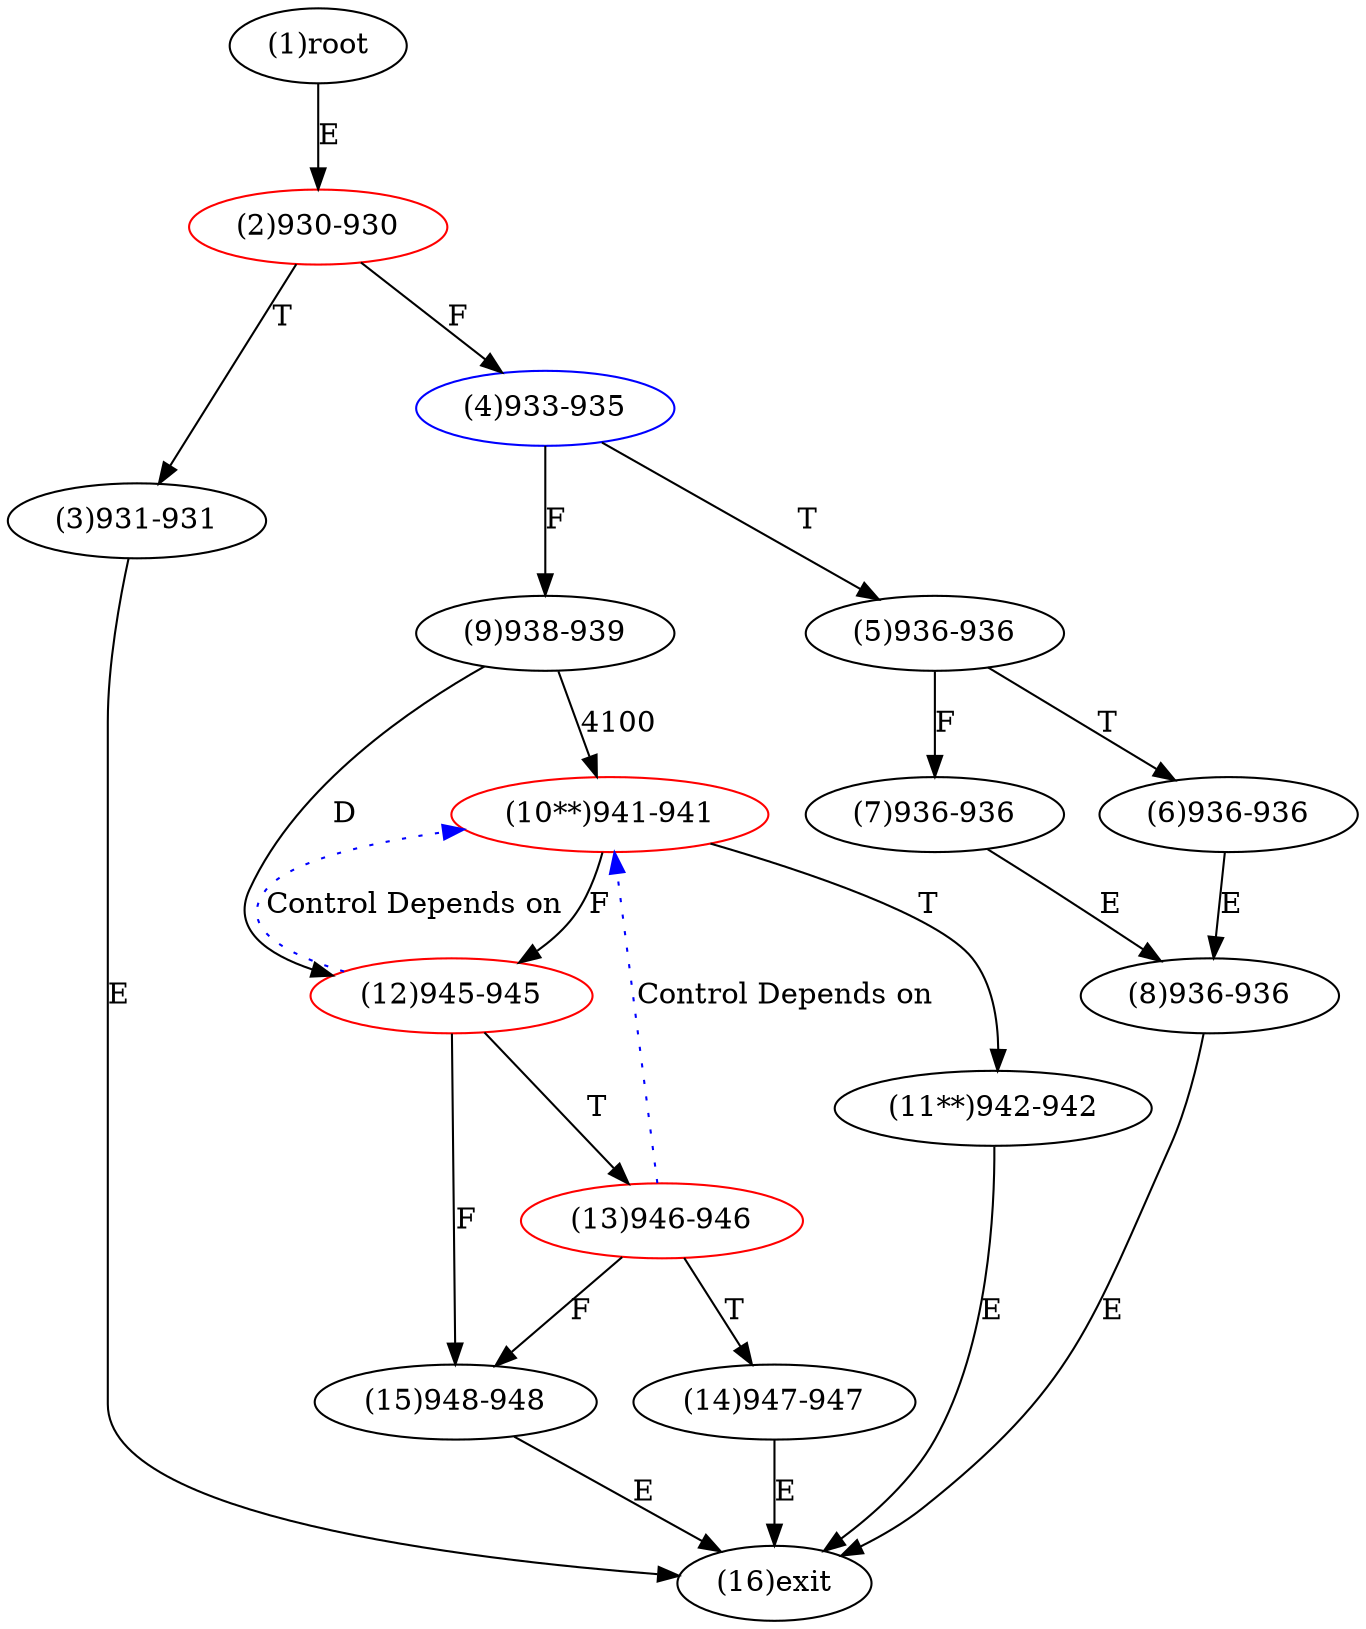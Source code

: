 digraph "" { 
1[ label="(1)root"];
2[ label="(2)930-930",color=red];
3[ label="(3)931-931"];
4[ label="(4)933-935",color=blue];
5[ label="(5)936-936"];
6[ label="(6)936-936"];
7[ label="(7)936-936"];
8[ label="(8)936-936"];
9[ label="(9)938-939"];
10[ label="(10**)941-941",color=red];
11[ label="(11**)942-942"];
12[ label="(12)945-945",color=red];
13[ label="(13)946-946",color=red];
14[ label="(14)947-947"];
15[ label="(15)948-948"];
16[ label="(16)exit"];
1->2[ label="E"];
2->4[ label="F"];
2->3[ label="T"];
3->16[ label="E"];
4->9[ label="F"];
4->5[ label="T"];
5->7[ label="F"];
5->6[ label="T"];
6->8[ label="E"];
7->8[ label="E"];
8->16[ label="E"];
9->10[ label="4100"];
9->12[ label="D"];
10->12[ label="F"];
10->11[ label="T"];
11->16[ label="E"];
12->15[ label="F"];
12->13[ label="T"];
13->15[ label="F"];
13->14[ label="T"];
14->16[ label="E"];
15->16[ label="E"];
12->10[ color="blue" label="Control Depends on" style = dotted ];
13->10[ color="blue" label="Control Depends on" style = dotted ];
}